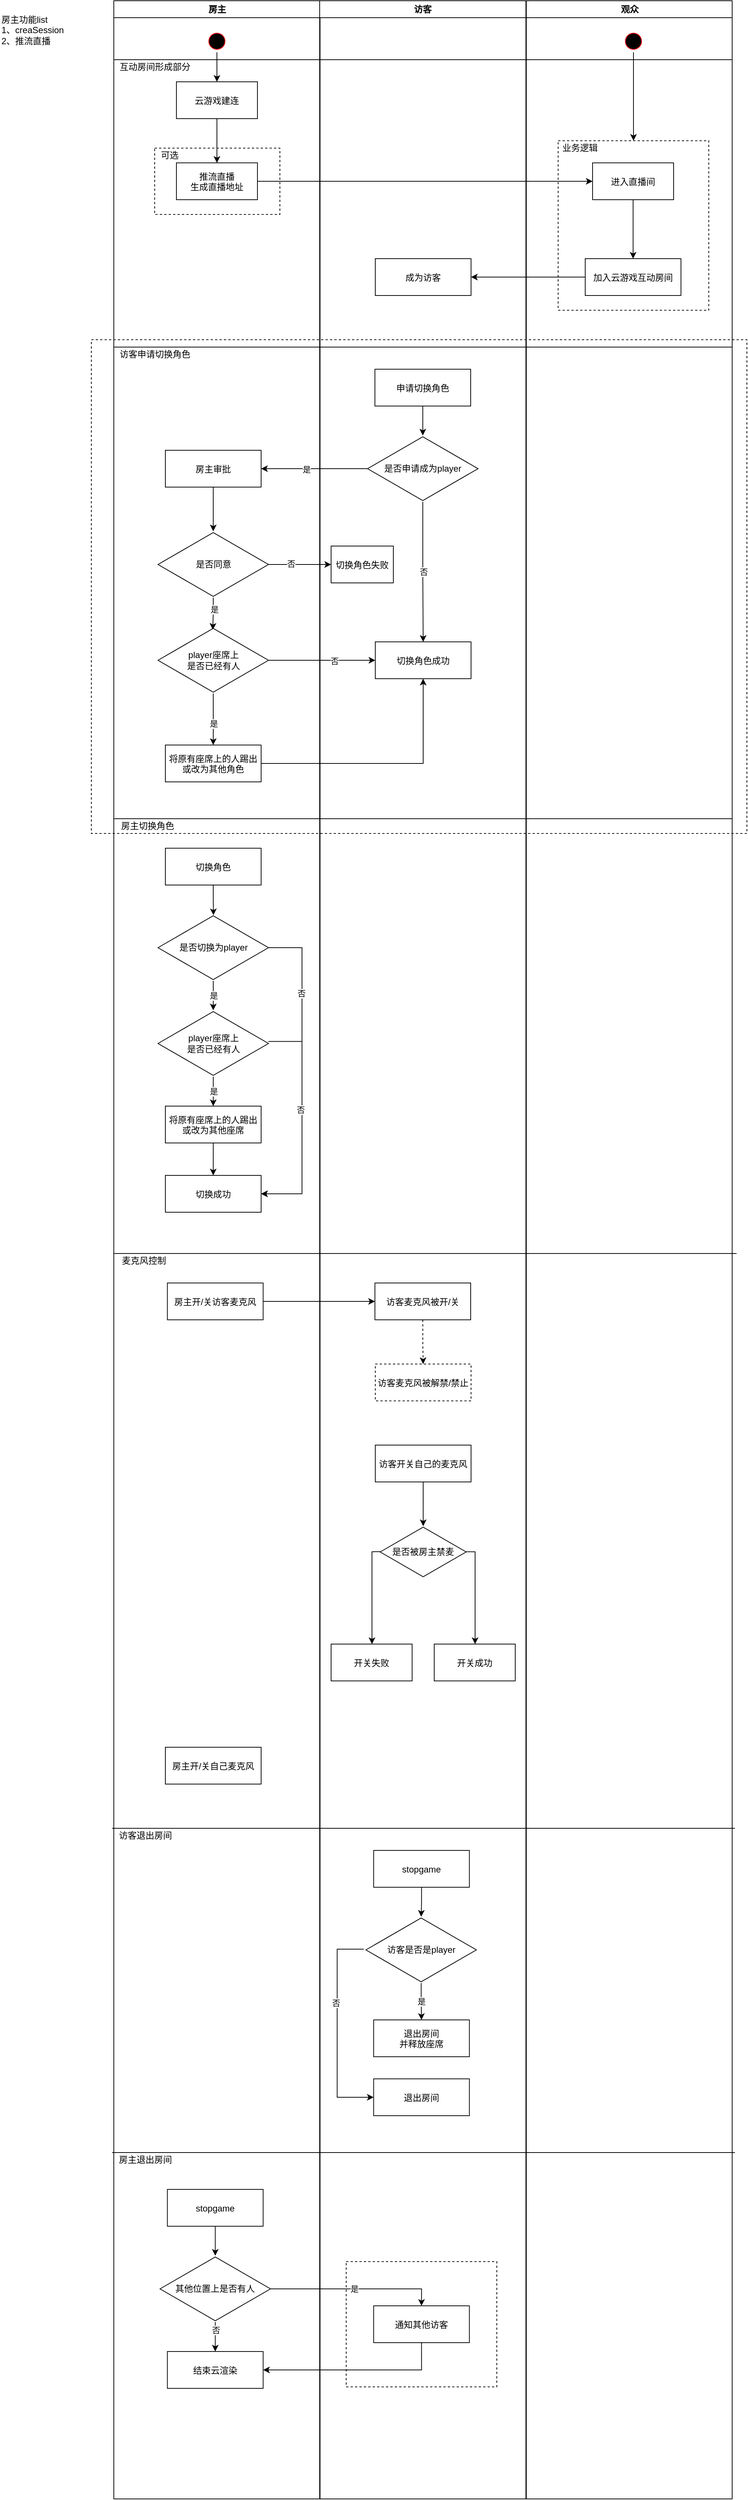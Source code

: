 <mxfile version="15.6.2" type="github">
  <diagram name="Page-1" id="e7e014a7-5840-1c2e-5031-d8a46d1fe8dd">
    <mxGraphModel dx="655" dy="537" grid="1" gridSize="10" guides="1" tooltips="1" connect="1" arrows="1" fold="1" page="1" pageScale="1" pageWidth="1169" pageHeight="826" background="none" math="0" shadow="0">
      <root>
        <mxCell id="0" />
        <mxCell id="1" parent="0" />
        <mxCell id="2" value="房主" style="swimlane;whiteSpace=wrap" parent="1" vertex="1">
          <mxGeometry x="160.5" y="80" width="280" height="3390" as="geometry">
            <mxRectangle x="164.5" y="80" width="60" height="23" as="alternateBounds" />
          </mxGeometry>
        </mxCell>
        <mxCell id="OhpWUjJjAF3JHZ5ZkXEh-76" style="edgeStyle=orthogonalEdgeStyle;rounded=0;orthogonalLoop=1;jettySize=auto;html=1;exitX=0.5;exitY=1;exitDx=0;exitDy=0;strokeColor=#000000;" parent="2" source="5" target="7" edge="1">
          <mxGeometry relative="1" as="geometry" />
        </mxCell>
        <mxCell id="5" value="" style="ellipse;shape=startState;fillColor=#000000;strokeColor=#ff0000;" parent="2" vertex="1">
          <mxGeometry x="125" y="40" width="30" height="30" as="geometry" />
        </mxCell>
        <mxCell id="7" value="云游戏建连" style="" parent="2" vertex="1">
          <mxGeometry x="85" y="110" width="110" height="50" as="geometry" />
        </mxCell>
        <mxCell id="8" value="推流直播&#xa;生成直播地址" style="" parent="2" vertex="1">
          <mxGeometry x="85" y="220" width="110" height="50" as="geometry" />
        </mxCell>
        <mxCell id="9" value="" style="endArrow=classic;strokeColor=#000000;endFill=1;rounded=0" parent="2" source="7" target="8" edge="1">
          <mxGeometry relative="1" as="geometry" />
        </mxCell>
        <mxCell id="OhpWUjJjAF3JHZ5ZkXEh-71" style="edgeStyle=orthogonalEdgeStyle;rounded=0;orthogonalLoop=1;jettySize=auto;html=1;strokeColor=#000000;" parent="2" source="OhpWUjJjAF3JHZ5ZkXEh-64" target="OhpWUjJjAF3JHZ5ZkXEh-69" edge="1">
          <mxGeometry relative="1" as="geometry" />
        </mxCell>
        <mxCell id="OhpWUjJjAF3JHZ5ZkXEh-64" value="房主审批" style="" parent="2" vertex="1">
          <mxGeometry x="70" y="610" width="130" height="50" as="geometry" />
        </mxCell>
        <mxCell id="OhpWUjJjAF3JHZ5ZkXEh-83" style="edgeStyle=orthogonalEdgeStyle;rounded=0;orthogonalLoop=1;jettySize=auto;html=1;entryX=0.496;entryY=0.04;entryDx=0;entryDy=0;entryPerimeter=0;endArrow=classic;endFill=1;strokeColor=#000000;" parent="2" source="OhpWUjJjAF3JHZ5ZkXEh-69" target="OhpWUjJjAF3JHZ5ZkXEh-80" edge="1">
          <mxGeometry relative="1" as="geometry" />
        </mxCell>
        <mxCell id="OhpWUjJjAF3JHZ5ZkXEh-84" value="是" style="edgeLabel;html=1;align=center;verticalAlign=middle;resizable=0;points=[];" parent="OhpWUjJjAF3JHZ5ZkXEh-83" vertex="1" connectable="0">
          <mxGeometry x="-0.275" y="1" relative="1" as="geometry">
            <mxPoint as="offset" />
          </mxGeometry>
        </mxCell>
        <mxCell id="OhpWUjJjAF3JHZ5ZkXEh-69" value="是否同意" style="html=1;whiteSpace=wrap;aspect=fixed;shape=isoRectangle;fillColor=default;align=center;" parent="2" vertex="1">
          <mxGeometry x="60" y="720" width="150" height="90" as="geometry" />
        </mxCell>
        <mxCell id="OhpWUjJjAF3JHZ5ZkXEh-74" value="" style="endArrow=none;html=1;rounded=0;strokeColor=#000000;" parent="2" edge="1">
          <mxGeometry width="50" height="50" relative="1" as="geometry">
            <mxPoint y="80" as="sourcePoint" />
            <mxPoint x="839.5" y="80" as="targetPoint" />
          </mxGeometry>
        </mxCell>
        <mxCell id="OhpWUjJjAF3JHZ5ZkXEh-78" value="互动房间形成部分" style="text;html=1;resizable=0;autosize=1;align=center;verticalAlign=middle;points=[];fillColor=none;strokeColor=none;rounded=0;dashed=1;" parent="2" vertex="1">
          <mxGeometry y="80" width="110" height="20" as="geometry" />
        </mxCell>
        <mxCell id="OhpWUjJjAF3JHZ5ZkXEh-79" value="访客申请切换角色" style="text;html=1;resizable=0;autosize=1;align=center;verticalAlign=middle;points=[];fillColor=none;strokeColor=none;rounded=0;dashed=1;" parent="2" vertex="1">
          <mxGeometry y="470" width="110" height="20" as="geometry" />
        </mxCell>
        <mxCell id="OhpWUjJjAF3JHZ5ZkXEh-73" value="" style="endArrow=none;html=1;rounded=0;strokeColor=#000000;" parent="2" edge="1">
          <mxGeometry width="50" height="50" relative="1" as="geometry">
            <mxPoint y="1110" as="sourcePoint" />
            <mxPoint x="839.5" y="1110" as="targetPoint" />
          </mxGeometry>
        </mxCell>
        <mxCell id="OhpWUjJjAF3JHZ5ZkXEh-89" style="edgeStyle=orthogonalEdgeStyle;rounded=0;orthogonalLoop=1;jettySize=auto;html=1;endArrow=classic;endFill=1;strokeColor=#000000;" parent="2" source="OhpWUjJjAF3JHZ5ZkXEh-80" target="OhpWUjJjAF3JHZ5ZkXEh-88" edge="1">
          <mxGeometry relative="1" as="geometry" />
        </mxCell>
        <mxCell id="OhpWUjJjAF3JHZ5ZkXEh-91" value="是" style="edgeLabel;html=1;align=center;verticalAlign=middle;resizable=0;points=[];" parent="OhpWUjJjAF3JHZ5ZkXEh-89" vertex="1" connectable="0">
          <mxGeometry x="0.152" relative="1" as="geometry">
            <mxPoint as="offset" />
          </mxGeometry>
        </mxCell>
        <mxCell id="OhpWUjJjAF3JHZ5ZkXEh-80" value="player座席上&lt;br&gt;是否已经有人" style="html=1;whiteSpace=wrap;aspect=fixed;shape=isoRectangle;fillColor=default;align=center;" parent="2" vertex="1">
          <mxGeometry x="60" y="850" width="150" height="90" as="geometry" />
        </mxCell>
        <mxCell id="OhpWUjJjAF3JHZ5ZkXEh-88" value="将原有座席上的人踢出&#xa;或改为其他角色" style="" parent="2" vertex="1">
          <mxGeometry x="70" y="1010" width="130" height="50" as="geometry" />
        </mxCell>
        <mxCell id="OhpWUjJjAF3JHZ5ZkXEh-95" value="房主切换角色" style="text;html=1;resizable=0;autosize=1;align=center;verticalAlign=middle;points=[];fillColor=none;strokeColor=none;rounded=0;dashed=1;" parent="2" vertex="1">
          <mxGeometry y="1110" width="90" height="20" as="geometry" />
        </mxCell>
        <mxCell id="OhpWUjJjAF3JHZ5ZkXEh-102" style="edgeStyle=orthogonalEdgeStyle;rounded=0;orthogonalLoop=1;jettySize=auto;html=1;entryX=0.502;entryY=0.01;entryDx=0;entryDy=0;entryPerimeter=0;endArrow=classic;endFill=1;strokeColor=#000000;" parent="2" source="OhpWUjJjAF3JHZ5ZkXEh-97" target="OhpWUjJjAF3JHZ5ZkXEh-100" edge="1">
          <mxGeometry relative="1" as="geometry" />
        </mxCell>
        <mxCell id="OhpWUjJjAF3JHZ5ZkXEh-97" value="切换角色" style="" parent="2" vertex="1">
          <mxGeometry x="70" y="1150" width="130" height="50" as="geometry" />
        </mxCell>
        <mxCell id="OhpWUjJjAF3JHZ5ZkXEh-98" value="将原有座席上的人踢出&#xa;或改为其他座席" style="" parent="2" vertex="1">
          <mxGeometry x="70" y="1500" width="130" height="50" as="geometry" />
        </mxCell>
        <mxCell id="OhpWUjJjAF3JHZ5ZkXEh-103" value="是" style="edgeStyle=orthogonalEdgeStyle;rounded=0;orthogonalLoop=1;jettySize=auto;html=1;endArrow=classic;endFill=1;strokeColor=#000000;" parent="2" source="OhpWUjJjAF3JHZ5ZkXEh-100" target="OhpWUjJjAF3JHZ5ZkXEh-101" edge="1">
          <mxGeometry relative="1" as="geometry" />
        </mxCell>
        <mxCell id="OhpWUjJjAF3JHZ5ZkXEh-100" value="是否切换为player" style="html=1;whiteSpace=wrap;aspect=fixed;shape=isoRectangle;fillColor=default;align=center;" parent="2" vertex="1">
          <mxGeometry x="60" y="1240" width="150" height="90" as="geometry" />
        </mxCell>
        <mxCell id="OhpWUjJjAF3JHZ5ZkXEh-104" value="是" style="edgeStyle=orthogonalEdgeStyle;rounded=0;orthogonalLoop=1;jettySize=auto;html=1;entryX=0.5;entryY=0;entryDx=0;entryDy=0;endArrow=classic;endFill=1;strokeColor=#000000;" parent="2" source="OhpWUjJjAF3JHZ5ZkXEh-101" target="OhpWUjJjAF3JHZ5ZkXEh-98" edge="1">
          <mxGeometry relative="1" as="geometry" />
        </mxCell>
        <mxCell id="OhpWUjJjAF3JHZ5ZkXEh-101" value="player座席上&lt;br&gt;是否已经有人" style="html=1;whiteSpace=wrap;aspect=fixed;shape=isoRectangle;fillColor=default;align=center;" parent="2" vertex="1">
          <mxGeometry x="60" y="1370" width="150" height="90" as="geometry" />
        </mxCell>
        <mxCell id="OhpWUjJjAF3JHZ5ZkXEh-123" value="" style="endArrow=none;html=1;rounded=0;strokeColor=#000000;" parent="2" edge="1">
          <mxGeometry width="50" height="50" relative="1" as="geometry">
            <mxPoint x="-2.25" y="2920" as="sourcePoint" />
            <mxPoint x="843.25" y="2920" as="targetPoint" />
          </mxGeometry>
        </mxCell>
        <mxCell id="OhpWUjJjAF3JHZ5ZkXEh-124" value="房主退出房间" style="text;html=1;resizable=0;autosize=1;align=center;verticalAlign=middle;points=[];fillColor=none;strokeColor=none;rounded=0;dashed=1;" parent="2" vertex="1">
          <mxGeometry x="-2.25" y="2920" width="90" height="20" as="geometry" />
        </mxCell>
        <mxCell id="OhpWUjJjAF3JHZ5ZkXEh-135" style="edgeStyle=orthogonalEdgeStyle;rounded=0;orthogonalLoop=1;jettySize=auto;html=1;endArrow=classic;endFill=1;strokeColor=#000000;" parent="2" source="OhpWUjJjAF3JHZ5ZkXEh-133" target="OhpWUjJjAF3JHZ5ZkXEh-134" edge="1">
          <mxGeometry relative="1" as="geometry" />
        </mxCell>
        <mxCell id="OhpWUjJjAF3JHZ5ZkXEh-133" value="stopgame" style="" parent="2" vertex="1">
          <mxGeometry x="72.75" y="2970" width="130" height="50" as="geometry" />
        </mxCell>
        <mxCell id="OhpWUjJjAF3JHZ5ZkXEh-140" style="edgeStyle=orthogonalEdgeStyle;rounded=0;orthogonalLoop=1;jettySize=auto;html=1;entryX=0.5;entryY=0;entryDx=0;entryDy=0;endArrow=classic;endFill=1;strokeColor=#000000;" parent="2" source="OhpWUjJjAF3JHZ5ZkXEh-134" target="OhpWUjJjAF3JHZ5ZkXEh-137" edge="1">
          <mxGeometry relative="1" as="geometry" />
        </mxCell>
        <mxCell id="OhpWUjJjAF3JHZ5ZkXEh-141" value="否" style="edgeLabel;html=1;align=center;verticalAlign=middle;resizable=0;points=[];" parent="OhpWUjJjAF3JHZ5ZkXEh-140" vertex="1" connectable="0">
          <mxGeometry x="-0.44" relative="1" as="geometry">
            <mxPoint as="offset" />
          </mxGeometry>
        </mxCell>
        <mxCell id="OhpWUjJjAF3JHZ5ZkXEh-134" value="其他位置上是否有人" style="html=1;whiteSpace=wrap;aspect=fixed;shape=isoRectangle;fillColor=default;align=center;" parent="2" vertex="1">
          <mxGeometry x="62.75" y="3060" width="150" height="90" as="geometry" />
        </mxCell>
        <mxCell id="OhpWUjJjAF3JHZ5ZkXEh-137" value="结束云渲染" style="" parent="2" vertex="1">
          <mxGeometry x="72.75" y="3190" width="130" height="50" as="geometry" />
        </mxCell>
        <mxCell id="OhpWUjJjAF3JHZ5ZkXEh-142" value="" style="endArrow=none;html=1;rounded=0;strokeColor=#000000;" parent="2" edge="1">
          <mxGeometry width="50" height="50" relative="1" as="geometry">
            <mxPoint y="1700" as="sourcePoint" />
            <mxPoint x="845.5" y="1700" as="targetPoint" />
          </mxGeometry>
        </mxCell>
        <mxCell id="OhpWUjJjAF3JHZ5ZkXEh-143" value="麦克风控制" style="text;html=1;resizable=0;autosize=1;align=center;verticalAlign=middle;points=[];fillColor=none;strokeColor=none;rounded=0;dashed=1;" parent="2" vertex="1">
          <mxGeometry y="1700" width="80" height="20" as="geometry" />
        </mxCell>
        <mxCell id="OhpWUjJjAF3JHZ5ZkXEh-152" value="房主开/关访客麦克风" style="" parent="2" vertex="1">
          <mxGeometry x="72.75" y="1740" width="130" height="50" as="geometry" />
        </mxCell>
        <mxCell id="OhpWUjJjAF3JHZ5ZkXEh-160" value="房主开/关自己麦克风" style="" parent="2" vertex="1">
          <mxGeometry x="70" y="2370" width="130" height="50" as="geometry" />
        </mxCell>
        <mxCell id="3" value="访客" style="swimlane;whiteSpace=wrap" parent="1" vertex="1">
          <mxGeometry x="440" y="80" width="280" height="3390" as="geometry" />
        </mxCell>
        <mxCell id="OhpWUjJjAF3JHZ5ZkXEh-47" value="成为访客" style="" parent="3" vertex="1">
          <mxGeometry x="75.5" y="350" width="130" height="50" as="geometry" />
        </mxCell>
        <mxCell id="OhpWUjJjAF3JHZ5ZkXEh-51" value="" style="endArrow=none;html=1;rounded=0;strokeColor=#000000;" parent="3" edge="1">
          <mxGeometry width="50" height="50" relative="1" as="geometry">
            <mxPoint x="-280" y="470" as="sourcePoint" />
            <mxPoint x="560" y="470" as="targetPoint" />
          </mxGeometry>
        </mxCell>
        <mxCell id="OhpWUjJjAF3JHZ5ZkXEh-63" style="edgeStyle=orthogonalEdgeStyle;rounded=0;orthogonalLoop=1;jettySize=auto;html=1;exitX=0.5;exitY=1;exitDx=0;exitDy=0;strokeColor=#000000;" parent="3" source="OhpWUjJjAF3JHZ5ZkXEh-57" target="OhpWUjJjAF3JHZ5ZkXEh-61" edge="1">
          <mxGeometry relative="1" as="geometry" />
        </mxCell>
        <mxCell id="OhpWUjJjAF3JHZ5ZkXEh-57" value="申请切换角色" style="" parent="3" vertex="1">
          <mxGeometry x="75" y="500" width="130" height="50" as="geometry" />
        </mxCell>
        <mxCell id="OhpWUjJjAF3JHZ5ZkXEh-81" value="否" style="edgeStyle=orthogonalEdgeStyle;rounded=0;orthogonalLoop=1;jettySize=auto;html=1;entryX=0.5;entryY=0;entryDx=0;entryDy=0;endArrow=classic;endFill=1;strokeColor=#000000;" parent="3" source="OhpWUjJjAF3JHZ5ZkXEh-61" target="OhpWUjJjAF3JHZ5ZkXEh-70" edge="1">
          <mxGeometry relative="1" as="geometry" />
        </mxCell>
        <mxCell id="OhpWUjJjAF3JHZ5ZkXEh-61" value="是否申请成为player" style="html=1;whiteSpace=wrap;aspect=fixed;shape=isoRectangle;fillColor=default;align=center;" parent="3" vertex="1">
          <mxGeometry x="65" y="590" width="150" height="90" as="geometry" />
        </mxCell>
        <mxCell id="OhpWUjJjAF3JHZ5ZkXEh-70" value="切换角色成功" style="" parent="3" vertex="1">
          <mxGeometry x="75.5" y="870" width="130" height="50" as="geometry" />
        </mxCell>
        <mxCell id="OhpWUjJjAF3JHZ5ZkXEh-92" value="切换角色失败" style="" parent="3" vertex="1">
          <mxGeometry x="15.5" y="740" width="84.5" height="50" as="geometry" />
        </mxCell>
        <mxCell id="OhpWUjJjAF3JHZ5ZkXEh-116" style="edgeStyle=orthogonalEdgeStyle;rounded=0;orthogonalLoop=1;jettySize=auto;html=1;endArrow=classic;endFill=1;strokeColor=#000000;" parent="3" source="OhpWUjJjAF3JHZ5ZkXEh-113" target="OhpWUjJjAF3JHZ5ZkXEh-115" edge="1">
          <mxGeometry relative="1" as="geometry" />
        </mxCell>
        <mxCell id="OhpWUjJjAF3JHZ5ZkXEh-113" value="stopgame" style="" parent="3" vertex="1">
          <mxGeometry x="73.25" y="2510" width="130" height="50" as="geometry" />
        </mxCell>
        <mxCell id="OhpWUjJjAF3JHZ5ZkXEh-118" value="是" style="edgeStyle=orthogonalEdgeStyle;rounded=0;orthogonalLoop=1;jettySize=auto;html=1;entryX=0.5;entryY=0;entryDx=0;entryDy=0;endArrow=classic;endFill=1;strokeColor=#000000;" parent="3" source="OhpWUjJjAF3JHZ5ZkXEh-115" target="OhpWUjJjAF3JHZ5ZkXEh-117" edge="1">
          <mxGeometry relative="1" as="geometry" />
        </mxCell>
        <mxCell id="OhpWUjJjAF3JHZ5ZkXEh-120" style="edgeStyle=orthogonalEdgeStyle;rounded=0;orthogonalLoop=1;jettySize=auto;html=1;entryX=0;entryY=0.5;entryDx=0;entryDy=0;endArrow=classic;endFill=1;strokeColor=#000000;exitX=-0.019;exitY=0.489;exitDx=0;exitDy=0;exitPerimeter=0;" parent="3" source="OhpWUjJjAF3JHZ5ZkXEh-115" target="OhpWUjJjAF3JHZ5ZkXEh-119" edge="1">
          <mxGeometry relative="1" as="geometry">
            <Array as="points">
              <mxPoint x="23.75" y="2644" />
              <mxPoint x="23.75" y="2845" />
            </Array>
          </mxGeometry>
        </mxCell>
        <mxCell id="OhpWUjJjAF3JHZ5ZkXEh-121" value="否" style="edgeLabel;html=1;align=center;verticalAlign=middle;resizable=0;points=[];" parent="OhpWUjJjAF3JHZ5ZkXEh-120" vertex="1" connectable="0">
          <mxGeometry x="-0.238" y="-2" relative="1" as="geometry">
            <mxPoint as="offset" />
          </mxGeometry>
        </mxCell>
        <mxCell id="OhpWUjJjAF3JHZ5ZkXEh-115" value="访客是否是player" style="html=1;whiteSpace=wrap;aspect=fixed;shape=isoRectangle;fillColor=default;align=center;" parent="3" vertex="1">
          <mxGeometry x="62.75" y="2600" width="150" height="90" as="geometry" />
        </mxCell>
        <mxCell id="OhpWUjJjAF3JHZ5ZkXEh-117" value="退出房间&#xa;并释放座席" style="" parent="3" vertex="1">
          <mxGeometry x="73.25" y="2740" width="130" height="50" as="geometry" />
        </mxCell>
        <mxCell id="OhpWUjJjAF3JHZ5ZkXEh-119" value="退出房间" style="" parent="3" vertex="1">
          <mxGeometry x="73.25" y="2820" width="130" height="50" as="geometry" />
        </mxCell>
        <mxCell id="OhpWUjJjAF3JHZ5ZkXEh-136" value="通知其他访客" style="" parent="3" vertex="1">
          <mxGeometry x="73.25" y="3128" width="130" height="50" as="geometry" />
        </mxCell>
        <mxCell id="OhpWUjJjAF3JHZ5ZkXEh-150" style="edgeStyle=orthogonalEdgeStyle;rounded=0;orthogonalLoop=1;jettySize=auto;html=1;endArrow=classic;endFill=1;strokeColor=#000000;" parent="3" source="OhpWUjJjAF3JHZ5ZkXEh-144" target="OhpWUjJjAF3JHZ5ZkXEh-146" edge="1">
          <mxGeometry relative="1" as="geometry" />
        </mxCell>
        <mxCell id="OhpWUjJjAF3JHZ5ZkXEh-144" value="访客开关自己的麦克风" style="" parent="3" vertex="1">
          <mxGeometry x="75.5" y="1960" width="130" height="50" as="geometry" />
        </mxCell>
        <mxCell id="OhpWUjJjAF3JHZ5ZkXEh-148" style="edgeStyle=orthogonalEdgeStyle;rounded=0;orthogonalLoop=1;jettySize=auto;html=1;endArrow=classic;endFill=1;strokeColor=#000000;exitX=0.994;exitY=0.496;exitDx=0;exitDy=0;exitPerimeter=0;" parent="3" source="OhpWUjJjAF3JHZ5ZkXEh-146" target="OhpWUjJjAF3JHZ5ZkXEh-147" edge="1">
          <mxGeometry relative="1" as="geometry">
            <Array as="points">
              <mxPoint x="211" y="2105" />
            </Array>
          </mxGeometry>
        </mxCell>
        <mxCell id="OhpWUjJjAF3JHZ5ZkXEh-151" style="edgeStyle=orthogonalEdgeStyle;rounded=0;orthogonalLoop=1;jettySize=auto;html=1;endArrow=classic;endFill=1;strokeColor=#000000;exitX=0.006;exitY=0.495;exitDx=0;exitDy=0;exitPerimeter=0;" parent="3" source="OhpWUjJjAF3JHZ5ZkXEh-146" target="OhpWUjJjAF3JHZ5ZkXEh-149" edge="1">
          <mxGeometry relative="1" as="geometry">
            <Array as="points">
              <mxPoint x="71" y="2105" />
            </Array>
          </mxGeometry>
        </mxCell>
        <mxCell id="OhpWUjJjAF3JHZ5ZkXEh-146" value="是否被房主禁麦" style="html=1;whiteSpace=wrap;aspect=fixed;shape=isoRectangle;fillColor=default;align=center;" parent="3" vertex="1">
          <mxGeometry x="82.17" y="2070" width="116.67" height="70" as="geometry" />
        </mxCell>
        <mxCell id="OhpWUjJjAF3JHZ5ZkXEh-147" value="开关成功" style="" parent="3" vertex="1">
          <mxGeometry x="155.5" y="2230" width="110" height="50" as="geometry" />
        </mxCell>
        <mxCell id="OhpWUjJjAF3JHZ5ZkXEh-149" value="开关失败" style="" parent="3" vertex="1">
          <mxGeometry x="15.5" y="2230" width="110" height="50" as="geometry" />
        </mxCell>
        <mxCell id="OhpWUjJjAF3JHZ5ZkXEh-156" style="edgeStyle=orthogonalEdgeStyle;rounded=0;orthogonalLoop=1;jettySize=auto;html=1;entryX=0.5;entryY=0;entryDx=0;entryDy=0;endArrow=classic;endFill=1;strokeColor=#000000;dashed=1;" parent="3" source="OhpWUjJjAF3JHZ5ZkXEh-153" target="OhpWUjJjAF3JHZ5ZkXEh-155" edge="1">
          <mxGeometry relative="1" as="geometry" />
        </mxCell>
        <mxCell id="OhpWUjJjAF3JHZ5ZkXEh-153" value="访客麦克风被开/关" style="" parent="3" vertex="1">
          <mxGeometry x="75.0" y="1740" width="130" height="50" as="geometry" />
        </mxCell>
        <mxCell id="OhpWUjJjAF3JHZ5ZkXEh-155" value="访客麦克风被解禁/禁止" style="dashed=1;" parent="3" vertex="1">
          <mxGeometry x="75.5" y="1850" width="130" height="50" as="geometry" />
        </mxCell>
        <mxCell id="OhpWUjJjAF3JHZ5ZkXEh-161" value="" style="rounded=0;whiteSpace=wrap;html=1;fillColor=none;dashed=1;" parent="3" vertex="1">
          <mxGeometry x="36" y="3068" width="204.5" height="170" as="geometry" />
        </mxCell>
        <mxCell id="4" value="观众" style="swimlane;whiteSpace=wrap" parent="1" vertex="1">
          <mxGeometry x="720.5" y="80" width="279.5" height="3390" as="geometry" />
        </mxCell>
        <mxCell id="OhpWUjJjAF3JHZ5ZkXEh-46" style="edgeStyle=orthogonalEdgeStyle;rounded=0;orthogonalLoop=1;jettySize=auto;html=1;exitX=0.5;exitY=1;exitDx=0;exitDy=0;" parent="4" source="OhpWUjJjAF3JHZ5ZkXEh-42" target="OhpWUjJjAF3JHZ5ZkXEh-45" edge="1">
          <mxGeometry relative="1" as="geometry" />
        </mxCell>
        <mxCell id="OhpWUjJjAF3JHZ5ZkXEh-42" value="进入直播间" style="" parent="4" vertex="1">
          <mxGeometry x="90" y="220" width="110" height="50" as="geometry" />
        </mxCell>
        <mxCell id="OhpWUjJjAF3JHZ5ZkXEh-45" value="加入云游戏互动房间" style="" parent="4" vertex="1">
          <mxGeometry x="80" y="350" width="130" height="50" as="geometry" />
        </mxCell>
        <mxCell id="OhpWUjJjAF3JHZ5ZkXEh-49" value="" style="rounded=0;whiteSpace=wrap;html=1;fillColor=none;dashed=1;" parent="4" vertex="1">
          <mxGeometry x="43.25" y="190" width="204.5" height="230" as="geometry" />
        </mxCell>
        <mxCell id="OhpWUjJjAF3JHZ5ZkXEh-50" value="业务逻辑" style="text;html=1;resizable=0;autosize=1;align=center;verticalAlign=middle;points=[];fillColor=none;strokeColor=none;rounded=0;dashed=1;" parent="4" vertex="1">
          <mxGeometry x="42.75" y="190" width="60" height="20" as="geometry" />
        </mxCell>
        <mxCell id="OhpWUjJjAF3JHZ5ZkXEh-43" value="" style="ellipse;shape=startState;fillColor=#000000;strokeColor=#ff0000;" parent="4" vertex="1">
          <mxGeometry x="130.5" y="40" width="30" height="30" as="geometry" />
        </mxCell>
        <mxCell id="OhpWUjJjAF3JHZ5ZkXEh-75" style="edgeStyle=orthogonalEdgeStyle;rounded=0;orthogonalLoop=1;jettySize=auto;html=1;exitX=0.5;exitY=1;exitDx=0;exitDy=0;strokeColor=#000000;" parent="4" source="OhpWUjJjAF3JHZ5ZkXEh-43" target="OhpWUjJjAF3JHZ5ZkXEh-49" edge="1">
          <mxGeometry relative="1" as="geometry" />
        </mxCell>
        <mxCell id="OhpWUjJjAF3JHZ5ZkXEh-44" style="edgeStyle=orthogonalEdgeStyle;rounded=0;orthogonalLoop=1;jettySize=auto;html=1;exitX=1;exitY=0.5;exitDx=0;exitDy=0;entryX=0;entryY=0.5;entryDx=0;entryDy=0;" parent="1" source="8" target="OhpWUjJjAF3JHZ5ZkXEh-42" edge="1">
          <mxGeometry relative="1" as="geometry" />
        </mxCell>
        <mxCell id="OhpWUjJjAF3JHZ5ZkXEh-48" style="edgeStyle=orthogonalEdgeStyle;rounded=0;orthogonalLoop=1;jettySize=auto;html=1;exitX=0;exitY=0.5;exitDx=0;exitDy=0;entryX=1;entryY=0.5;entryDx=0;entryDy=0;" parent="1" source="OhpWUjJjAF3JHZ5ZkXEh-45" target="OhpWUjJjAF3JHZ5ZkXEh-47" edge="1">
          <mxGeometry relative="1" as="geometry" />
        </mxCell>
        <mxCell id="OhpWUjJjAF3JHZ5ZkXEh-52" value="" style="rounded=0;whiteSpace=wrap;html=1;fillColor=none;dashed=1;" parent="1" vertex="1">
          <mxGeometry x="216" y="280" width="170" height="90" as="geometry" />
        </mxCell>
        <mxCell id="OhpWUjJjAF3JHZ5ZkXEh-53" value="可选" style="text;html=1;resizable=0;autosize=1;align=center;verticalAlign=middle;points=[];fillColor=none;strokeColor=none;rounded=0;dashed=1;" parent="1" vertex="1">
          <mxGeometry x="216" y="280" width="40" height="20" as="geometry" />
        </mxCell>
        <mxCell id="OhpWUjJjAF3JHZ5ZkXEh-56" value="房主功能list&lt;br&gt;1、creaSession&lt;br&gt;2、推流直播" style="text;html=1;resizable=0;autosize=1;align=left;verticalAlign=middle;points=[];fillColor=none;strokeColor=none;rounded=0;dashed=1;" parent="1" vertex="1">
          <mxGeometry x="6" y="95" width="100" height="50" as="geometry" />
        </mxCell>
        <mxCell id="OhpWUjJjAF3JHZ5ZkXEh-65" style="edgeStyle=orthogonalEdgeStyle;rounded=0;orthogonalLoop=1;jettySize=auto;html=1;entryX=1;entryY=0.5;entryDx=0;entryDy=0;strokeColor=#000000;" parent="1" source="OhpWUjJjAF3JHZ5ZkXEh-61" target="OhpWUjJjAF3JHZ5ZkXEh-64" edge="1">
          <mxGeometry relative="1" as="geometry" />
        </mxCell>
        <mxCell id="OhpWUjJjAF3JHZ5ZkXEh-66" value="是" style="edgeLabel;html=1;align=center;verticalAlign=middle;resizable=0;points=[];" parent="OhpWUjJjAF3JHZ5ZkXEh-65" vertex="1" connectable="0">
          <mxGeometry x="0.153" y="1" relative="1" as="geometry">
            <mxPoint as="offset" />
          </mxGeometry>
        </mxCell>
        <mxCell id="OhpWUjJjAF3JHZ5ZkXEh-86" style="edgeStyle=orthogonalEdgeStyle;rounded=0;orthogonalLoop=1;jettySize=auto;html=1;entryX=0;entryY=0.5;entryDx=0;entryDy=0;endArrow=classic;endFill=1;strokeColor=#000000;" parent="1" source="OhpWUjJjAF3JHZ5ZkXEh-80" target="OhpWUjJjAF3JHZ5ZkXEh-70" edge="1">
          <mxGeometry relative="1" as="geometry" />
        </mxCell>
        <mxCell id="OhpWUjJjAF3JHZ5ZkXEh-87" value="否" style="edgeLabel;html=1;align=center;verticalAlign=middle;resizable=0;points=[];" parent="OhpWUjJjAF3JHZ5ZkXEh-86" vertex="1" connectable="0">
          <mxGeometry x="0.227" y="-1" relative="1" as="geometry">
            <mxPoint as="offset" />
          </mxGeometry>
        </mxCell>
        <mxCell id="OhpWUjJjAF3JHZ5ZkXEh-90" style="edgeStyle=orthogonalEdgeStyle;rounded=0;orthogonalLoop=1;jettySize=auto;html=1;entryX=0.5;entryY=1;entryDx=0;entryDy=0;endArrow=classic;endFill=1;strokeColor=#000000;" parent="1" source="OhpWUjJjAF3JHZ5ZkXEh-88" target="OhpWUjJjAF3JHZ5ZkXEh-70" edge="1">
          <mxGeometry relative="1" as="geometry" />
        </mxCell>
        <mxCell id="OhpWUjJjAF3JHZ5ZkXEh-93" style="edgeStyle=orthogonalEdgeStyle;rounded=0;orthogonalLoop=1;jettySize=auto;html=1;endArrow=classic;endFill=1;strokeColor=#000000;" parent="1" source="OhpWUjJjAF3JHZ5ZkXEh-69" target="OhpWUjJjAF3JHZ5ZkXEh-92" edge="1">
          <mxGeometry relative="1" as="geometry" />
        </mxCell>
        <mxCell id="OhpWUjJjAF3JHZ5ZkXEh-94" value="否" style="edgeLabel;html=1;align=center;verticalAlign=middle;resizable=0;points=[];" parent="OhpWUjJjAF3JHZ5ZkXEh-93" vertex="1" connectable="0">
          <mxGeometry x="-0.279" y="1" relative="1" as="geometry">
            <mxPoint as="offset" />
          </mxGeometry>
        </mxCell>
        <mxCell id="OhpWUjJjAF3JHZ5ZkXEh-105" value="切换成功" style="" parent="1" vertex="1">
          <mxGeometry x="230.5" y="1674" width="130" height="50" as="geometry" />
        </mxCell>
        <mxCell id="OhpWUjJjAF3JHZ5ZkXEh-106" style="edgeStyle=orthogonalEdgeStyle;rounded=0;orthogonalLoop=1;jettySize=auto;html=1;endArrow=classic;endFill=1;strokeColor=#000000;entryX=1;entryY=0.5;entryDx=0;entryDy=0;exitX=0.999;exitY=0.5;exitDx=0;exitDy=0;exitPerimeter=0;" parent="1" source="OhpWUjJjAF3JHZ5ZkXEh-100" target="OhpWUjJjAF3JHZ5ZkXEh-105" edge="1">
          <mxGeometry relative="1" as="geometry">
            <mxPoint x="426" y="1510" as="targetPoint" />
            <Array as="points">
              <mxPoint x="416" y="1365" />
              <mxPoint x="416" y="1699" />
            </Array>
          </mxGeometry>
        </mxCell>
        <mxCell id="OhpWUjJjAF3JHZ5ZkXEh-108" value="否" style="edgeLabel;html=1;align=center;verticalAlign=middle;resizable=0;points=[];" parent="OhpWUjJjAF3JHZ5ZkXEh-106" vertex="1" connectable="0">
          <mxGeometry x="-0.505" y="-1" relative="1" as="geometry">
            <mxPoint as="offset" />
          </mxGeometry>
        </mxCell>
        <mxCell id="OhpWUjJjAF3JHZ5ZkXEh-107" style="edgeStyle=orthogonalEdgeStyle;rounded=0;orthogonalLoop=1;jettySize=auto;html=1;entryX=1;entryY=0.5;entryDx=0;entryDy=0;endArrow=classic;endFill=1;strokeColor=#000000;exitX=0.999;exitY=0.469;exitDx=0;exitDy=0;exitPerimeter=0;" parent="1" source="OhpWUjJjAF3JHZ5ZkXEh-101" target="OhpWUjJjAF3JHZ5ZkXEh-105" edge="1">
          <mxGeometry relative="1" as="geometry">
            <Array as="points">
              <mxPoint x="416" y="1492" />
              <mxPoint x="416" y="1699" />
            </Array>
          </mxGeometry>
        </mxCell>
        <mxCell id="OhpWUjJjAF3JHZ5ZkXEh-109" value="否" style="edgeLabel;html=1;align=center;verticalAlign=middle;resizable=0;points=[];" parent="OhpWUjJjAF3JHZ5ZkXEh-107" vertex="1" connectable="0">
          <mxGeometry x="-0.103" y="-2" relative="1" as="geometry">
            <mxPoint as="offset" />
          </mxGeometry>
        </mxCell>
        <mxCell id="OhpWUjJjAF3JHZ5ZkXEh-110" style="edgeStyle=orthogonalEdgeStyle;rounded=0;orthogonalLoop=1;jettySize=auto;html=1;endArrow=classic;endFill=1;strokeColor=#000000;" parent="1" source="OhpWUjJjAF3JHZ5ZkXEh-98" target="OhpWUjJjAF3JHZ5ZkXEh-105" edge="1">
          <mxGeometry relative="1" as="geometry" />
        </mxCell>
        <mxCell id="OhpWUjJjAF3JHZ5ZkXEh-111" value="" style="endArrow=none;html=1;rounded=0;strokeColor=#000000;" parent="1" edge="1">
          <mxGeometry width="50" height="50" relative="1" as="geometry">
            <mxPoint x="158.25" y="2560" as="sourcePoint" />
            <mxPoint x="1003.75" y="2560" as="targetPoint" />
          </mxGeometry>
        </mxCell>
        <mxCell id="OhpWUjJjAF3JHZ5ZkXEh-112" value="访客退出房间" style="text;html=1;resizable=0;autosize=1;align=center;verticalAlign=middle;points=[];fillColor=none;strokeColor=none;rounded=0;dashed=1;" parent="1" vertex="1">
          <mxGeometry x="158.25" y="2560" width="90" height="20" as="geometry" />
        </mxCell>
        <mxCell id="OhpWUjJjAF3JHZ5ZkXEh-138" value="是" style="edgeStyle=orthogonalEdgeStyle;rounded=0;orthogonalLoop=1;jettySize=auto;html=1;entryX=0.5;entryY=0;entryDx=0;entryDy=0;endArrow=classic;endFill=1;strokeColor=#000000;" parent="1" source="OhpWUjJjAF3JHZ5ZkXEh-134" target="OhpWUjJjAF3JHZ5ZkXEh-136" edge="1">
          <mxGeometry relative="1" as="geometry" />
        </mxCell>
        <mxCell id="OhpWUjJjAF3JHZ5ZkXEh-139" style="edgeStyle=orthogonalEdgeStyle;rounded=0;orthogonalLoop=1;jettySize=auto;html=1;entryX=1;entryY=0.5;entryDx=0;entryDy=0;endArrow=classic;endFill=1;strokeColor=#000000;exitX=0.5;exitY=1;exitDx=0;exitDy=0;" parent="1" source="OhpWUjJjAF3JHZ5ZkXEh-136" target="OhpWUjJjAF3JHZ5ZkXEh-137" edge="1">
          <mxGeometry relative="1" as="geometry" />
        </mxCell>
        <mxCell id="OhpWUjJjAF3JHZ5ZkXEh-154" style="edgeStyle=orthogonalEdgeStyle;rounded=0;orthogonalLoop=1;jettySize=auto;html=1;entryX=0;entryY=0.5;entryDx=0;entryDy=0;endArrow=classic;endFill=1;strokeColor=#000000;" parent="1" source="OhpWUjJjAF3JHZ5ZkXEh-152" target="OhpWUjJjAF3JHZ5ZkXEh-153" edge="1">
          <mxGeometry relative="1" as="geometry" />
        </mxCell>
        <mxCell id="KuEHjDaBf8e5IMpsnfce-42" value="" style="rounded=0;whiteSpace=wrap;html=1;fillColor=none;dashed=1;" vertex="1" parent="1">
          <mxGeometry x="130" y="540" width="890" height="670" as="geometry" />
        </mxCell>
      </root>
    </mxGraphModel>
  </diagram>
</mxfile>
